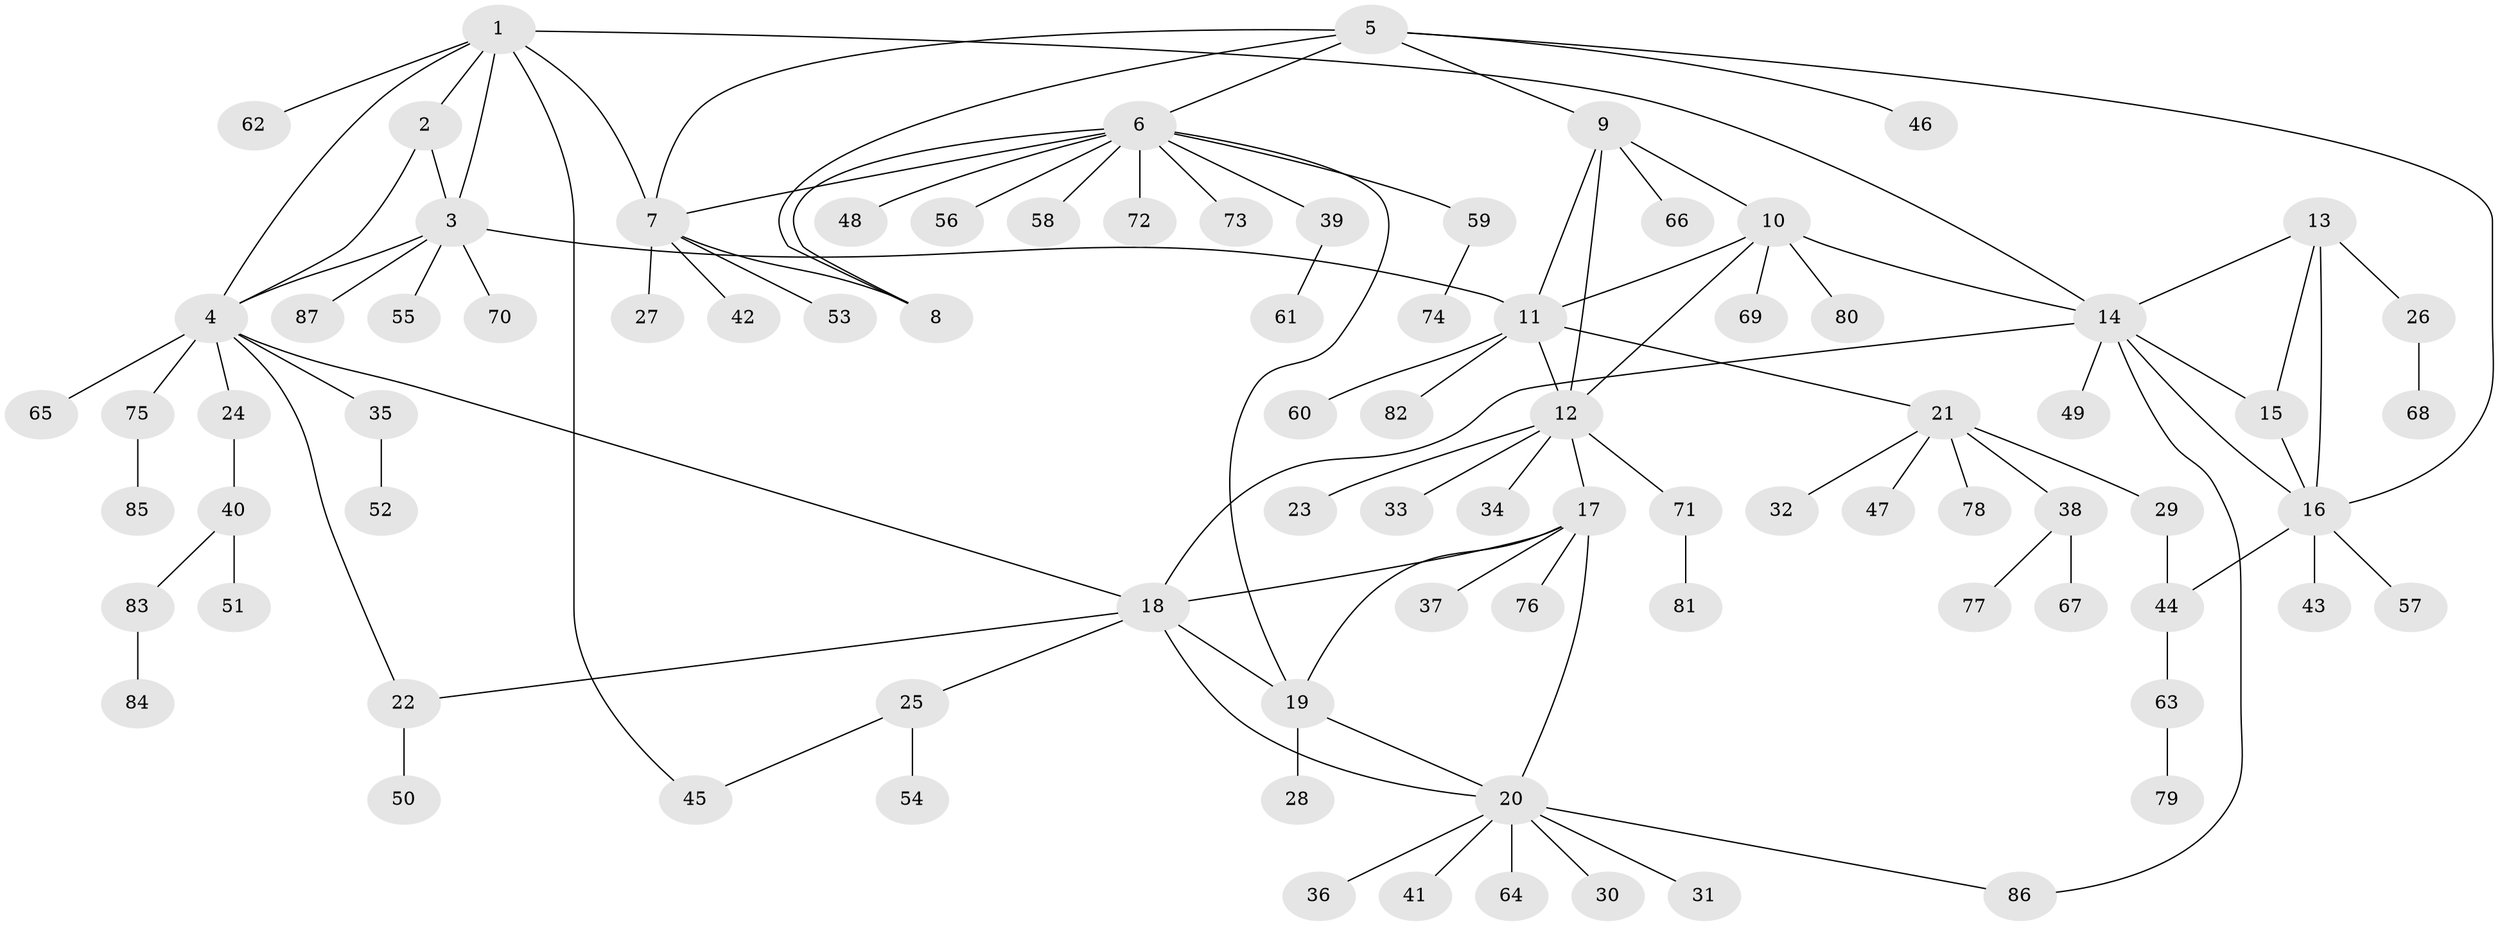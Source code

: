 // Generated by graph-tools (version 1.1) at 2025/37/03/09/25 02:37:37]
// undirected, 87 vertices, 111 edges
graph export_dot {
graph [start="1"]
  node [color=gray90,style=filled];
  1;
  2;
  3;
  4;
  5;
  6;
  7;
  8;
  9;
  10;
  11;
  12;
  13;
  14;
  15;
  16;
  17;
  18;
  19;
  20;
  21;
  22;
  23;
  24;
  25;
  26;
  27;
  28;
  29;
  30;
  31;
  32;
  33;
  34;
  35;
  36;
  37;
  38;
  39;
  40;
  41;
  42;
  43;
  44;
  45;
  46;
  47;
  48;
  49;
  50;
  51;
  52;
  53;
  54;
  55;
  56;
  57;
  58;
  59;
  60;
  61;
  62;
  63;
  64;
  65;
  66;
  67;
  68;
  69;
  70;
  71;
  72;
  73;
  74;
  75;
  76;
  77;
  78;
  79;
  80;
  81;
  82;
  83;
  84;
  85;
  86;
  87;
  1 -- 2;
  1 -- 3;
  1 -- 4;
  1 -- 7;
  1 -- 14;
  1 -- 45;
  1 -- 62;
  2 -- 3;
  2 -- 4;
  3 -- 4;
  3 -- 11;
  3 -- 55;
  3 -- 70;
  3 -- 87;
  4 -- 18;
  4 -- 22;
  4 -- 24;
  4 -- 35;
  4 -- 65;
  4 -- 75;
  5 -- 6;
  5 -- 7;
  5 -- 8;
  5 -- 9;
  5 -- 16;
  5 -- 46;
  6 -- 7;
  6 -- 8;
  6 -- 19;
  6 -- 39;
  6 -- 48;
  6 -- 56;
  6 -- 58;
  6 -- 59;
  6 -- 72;
  6 -- 73;
  7 -- 8;
  7 -- 27;
  7 -- 42;
  7 -- 53;
  9 -- 10;
  9 -- 11;
  9 -- 12;
  9 -- 66;
  10 -- 11;
  10 -- 12;
  10 -- 14;
  10 -- 69;
  10 -- 80;
  11 -- 12;
  11 -- 21;
  11 -- 60;
  11 -- 82;
  12 -- 17;
  12 -- 23;
  12 -- 33;
  12 -- 34;
  12 -- 71;
  13 -- 14;
  13 -- 15;
  13 -- 16;
  13 -- 26;
  14 -- 15;
  14 -- 16;
  14 -- 18;
  14 -- 49;
  14 -- 86;
  15 -- 16;
  16 -- 43;
  16 -- 44;
  16 -- 57;
  17 -- 18;
  17 -- 19;
  17 -- 20;
  17 -- 37;
  17 -- 76;
  18 -- 19;
  18 -- 20;
  18 -- 22;
  18 -- 25;
  19 -- 20;
  19 -- 28;
  20 -- 30;
  20 -- 31;
  20 -- 36;
  20 -- 41;
  20 -- 64;
  20 -- 86;
  21 -- 29;
  21 -- 32;
  21 -- 38;
  21 -- 47;
  21 -- 78;
  22 -- 50;
  24 -- 40;
  25 -- 45;
  25 -- 54;
  26 -- 68;
  29 -- 44;
  35 -- 52;
  38 -- 67;
  38 -- 77;
  39 -- 61;
  40 -- 51;
  40 -- 83;
  44 -- 63;
  59 -- 74;
  63 -- 79;
  71 -- 81;
  75 -- 85;
  83 -- 84;
}
